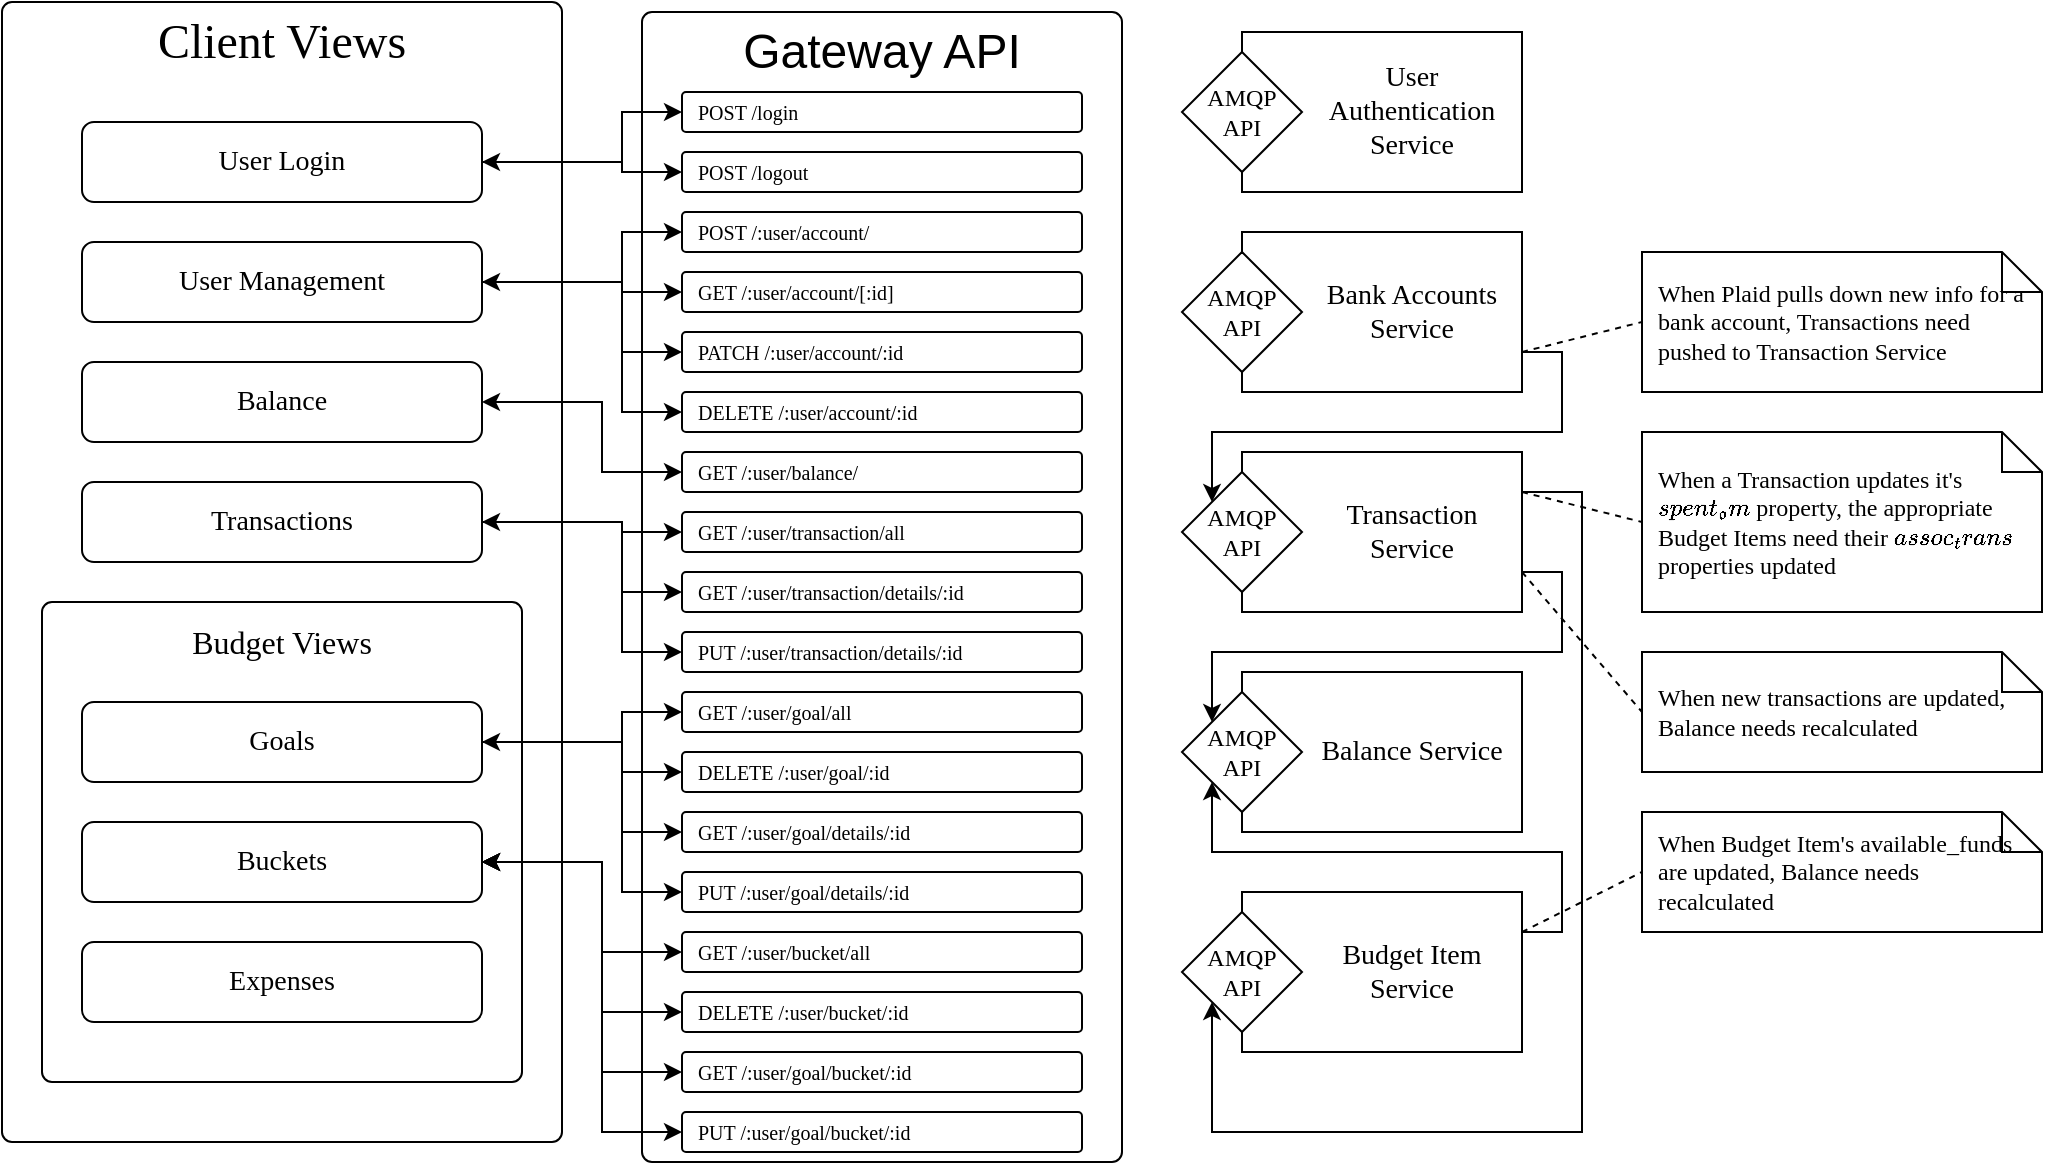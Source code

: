<mxfile version="14.2.3" type="github">
  <diagram name="Page-1" id="9f46799a-70d6-7492-0946-bef42562c5a5">
    <mxGraphModel dx="942" dy="672" grid="1" gridSize="10" guides="1" tooltips="1" connect="1" arrows="1" fold="1" page="1" pageScale="1" pageWidth="1100" pageHeight="850" background="#ffffff" math="0" shadow="0">
      <root>
        <mxCell id="0" />
        <mxCell id="1" parent="0" />
        <mxCell id="WWAp1A02eeEXavUCdxNv-20" value="" style="group;fontFamily=Verdana;" parent="1" vertex="1" connectable="0">
          <mxGeometry x="630" y="130" width="170" height="80" as="geometry" />
        </mxCell>
        <mxCell id="WWAp1A02eeEXavUCdxNv-17" value="" style="html=1;dashed=0;whitespace=wrap;whiteSpace=wrap;fontFamily=Verdana;" parent="WWAp1A02eeEXavUCdxNv-20" vertex="1">
          <mxGeometry x="30" width="140" height="80" as="geometry" />
        </mxCell>
        <mxCell id="WWAp1A02eeEXavUCdxNv-18" value="&lt;div&gt;AMQP &lt;br&gt;&lt;/div&gt;&lt;div&gt;API&lt;/div&gt;" style="shape=rhombus;html=1;dashed=0;whitespace=wrap;perimeter=rhombusPerimeter;whiteSpace=wrap;fontSize=12;fontFamily=Verdana;" parent="WWAp1A02eeEXavUCdxNv-20" vertex="1">
          <mxGeometry y="10" width="60" height="60" as="geometry" />
        </mxCell>
        <mxCell id="WWAp1A02eeEXavUCdxNv-19" value="User Authentication Service" style="text;html=1;strokeColor=none;fillColor=none;align=center;verticalAlign=middle;whiteSpace=wrap;rounded=0;dashed=1;fontSize=14;fontFamily=Verdana;" parent="WWAp1A02eeEXavUCdxNv-20" vertex="1">
          <mxGeometry x="60" width="110" height="80" as="geometry" />
        </mxCell>
        <mxCell id="WWAp1A02eeEXavUCdxNv-25" value="" style="group;fontFamily=Verdana;" parent="1" vertex="1" connectable="0">
          <mxGeometry x="630" y="230" width="170" height="80" as="geometry" />
        </mxCell>
        <mxCell id="WWAp1A02eeEXavUCdxNv-26" value="" style="html=1;dashed=0;whitespace=wrap;whiteSpace=wrap;fontFamily=Verdana;" parent="WWAp1A02eeEXavUCdxNv-25" vertex="1">
          <mxGeometry x="30" width="140" height="80" as="geometry" />
        </mxCell>
        <mxCell id="WWAp1A02eeEXavUCdxNv-27" value="&lt;div&gt;AMQP &lt;br&gt;&lt;/div&gt;&lt;div&gt;API&lt;/div&gt;" style="shape=rhombus;html=1;dashed=0;whitespace=wrap;perimeter=rhombusPerimeter;whiteSpace=wrap;fontSize=12;fontFamily=Verdana;" parent="WWAp1A02eeEXavUCdxNv-25" vertex="1">
          <mxGeometry y="10" width="60" height="60" as="geometry" />
        </mxCell>
        <mxCell id="WWAp1A02eeEXavUCdxNv-28" value="Bank Accounts Service" style="text;html=1;strokeColor=none;fillColor=none;align=center;verticalAlign=middle;whiteSpace=wrap;rounded=0;dashed=1;fontSize=14;fontFamily=Verdana;" parent="WWAp1A02eeEXavUCdxNv-25" vertex="1">
          <mxGeometry x="60" width="110" height="80" as="geometry" />
        </mxCell>
        <mxCell id="WWAp1A02eeEXavUCdxNv-29" value="" style="group;fontFamily=Verdana;" parent="1" vertex="1" connectable="0">
          <mxGeometry x="630" y="340" width="170" height="190" as="geometry" />
        </mxCell>
        <mxCell id="WWAp1A02eeEXavUCdxNv-30" value="" style="html=1;dashed=0;whitespace=wrap;whiteSpace=wrap;fontFamily=Verdana;" parent="WWAp1A02eeEXavUCdxNv-29" vertex="1">
          <mxGeometry x="30" width="140" height="80" as="geometry" />
        </mxCell>
        <mxCell id="WWAp1A02eeEXavUCdxNv-31" value="&lt;div&gt;AMQP &lt;br&gt;&lt;/div&gt;&lt;div&gt;API&lt;/div&gt;" style="shape=rhombus;html=1;dashed=0;whitespace=wrap;perimeter=rhombusPerimeter;whiteSpace=wrap;fontSize=12;fontFamily=Verdana;" parent="WWAp1A02eeEXavUCdxNv-29" vertex="1">
          <mxGeometry y="10" width="60" height="60" as="geometry" />
        </mxCell>
        <mxCell id="WWAp1A02eeEXavUCdxNv-32" value="Transaction Service" style="text;html=1;strokeColor=none;fillColor=none;align=center;verticalAlign=middle;whiteSpace=wrap;rounded=0;dashed=1;fontSize=14;fontFamily=Verdana;" parent="WWAp1A02eeEXavUCdxNv-29" vertex="1">
          <mxGeometry x="60" width="110" height="80" as="geometry" />
        </mxCell>
        <mxCell id="-1fxc4yib7ofRESS5T0K-24" value="Balance Service" style="text;html=1;strokeColor=none;fillColor=none;align=center;verticalAlign=middle;whiteSpace=wrap;rounded=0;dashed=1;fontSize=14;fontFamily=Verdana;" vertex="1" parent="WWAp1A02eeEXavUCdxNv-29">
          <mxGeometry x="60" y="110" width="110" height="80" as="geometry" />
        </mxCell>
        <mxCell id="ln_ZyMrxEjAvicW-0nf5-8" value="" style="group;fontFamily=Verdana;" parent="1" vertex="1" connectable="0">
          <mxGeometry x="630" y="560" width="170" height="80" as="geometry" />
        </mxCell>
        <mxCell id="ln_ZyMrxEjAvicW-0nf5-9" value="" style="html=1;dashed=0;whitespace=wrap;whiteSpace=wrap;fontFamily=Verdana;" parent="ln_ZyMrxEjAvicW-0nf5-8" vertex="1">
          <mxGeometry x="30" width="140" height="80" as="geometry" />
        </mxCell>
        <mxCell id="ln_ZyMrxEjAvicW-0nf5-10" value="&lt;div&gt;AMQP &lt;br&gt;&lt;/div&gt;&lt;div&gt;API&lt;/div&gt;" style="shape=rhombus;html=1;dashed=0;whitespace=wrap;perimeter=rhombusPerimeter;whiteSpace=wrap;fontSize=12;fontFamily=Verdana;" parent="ln_ZyMrxEjAvicW-0nf5-8" vertex="1">
          <mxGeometry y="10" width="60" height="60" as="geometry" />
        </mxCell>
        <mxCell id="ln_ZyMrxEjAvicW-0nf5-11" value="Budget Item Service" style="text;html=1;strokeColor=none;fillColor=none;align=center;verticalAlign=middle;whiteSpace=wrap;rounded=0;dashed=1;fontSize=14;fontFamily=Verdana;" parent="ln_ZyMrxEjAvicW-0nf5-8" vertex="1">
          <mxGeometry x="60" width="110" height="80" as="geometry" />
        </mxCell>
        <mxCell id="ln_ZyMrxEjAvicW-0nf5-20" value="" style="group;fontFamily=Verdana;" parent="1" vertex="1" connectable="0">
          <mxGeometry x="630" y="450" width="170" height="80" as="geometry" />
        </mxCell>
        <mxCell id="ln_ZyMrxEjAvicW-0nf5-21" value="" style="html=1;dashed=0;whitespace=wrap;whiteSpace=wrap;fontFamily=Verdana;" parent="ln_ZyMrxEjAvicW-0nf5-20" vertex="1">
          <mxGeometry x="30" width="140" height="80" as="geometry" />
        </mxCell>
        <mxCell id="ln_ZyMrxEjAvicW-0nf5-22" value="&lt;div&gt;AMQP &lt;br&gt;&lt;/div&gt;&lt;div&gt;API&lt;/div&gt;" style="shape=rhombus;html=1;dashed=0;whitespace=wrap;perimeter=rhombusPerimeter;whiteSpace=wrap;fontSize=12;fontFamily=Verdana;" parent="ln_ZyMrxEjAvicW-0nf5-20" vertex="1">
          <mxGeometry y="10" width="60" height="60" as="geometry" />
        </mxCell>
        <mxCell id="ln_ZyMrxEjAvicW-0nf5-23" value="Balance Service" style="text;html=1;strokeColor=none;fillColor=none;align=center;verticalAlign=middle;whiteSpace=wrap;rounded=0;dashed=1;fontSize=14;fontFamily=Verdana;" parent="ln_ZyMrxEjAvicW-0nf5-20" vertex="1">
          <mxGeometry x="60" width="110" height="80" as="geometry" />
        </mxCell>
        <mxCell id="ln_ZyMrxEjAvicW-0nf5-34" style="edgeStyle=orthogonalEdgeStyle;rounded=0;orthogonalLoop=1;jettySize=auto;html=1;exitX=1;exitY=0.75;exitDx=0;exitDy=0;startArrow=none;startFill=0;entryX=0;entryY=0;entryDx=0;entryDy=0;fontFamily=Verdana;" parent="1" source="WWAp1A02eeEXavUCdxNv-32" target="ln_ZyMrxEjAvicW-0nf5-22" edge="1">
          <mxGeometry relative="1" as="geometry">
            <mxPoint x="870" y="370" as="targetPoint" />
          </mxGeometry>
        </mxCell>
        <mxCell id="ln_ZyMrxEjAvicW-0nf5-35" style="edgeStyle=orthogonalEdgeStyle;rounded=0;orthogonalLoop=1;jettySize=auto;html=1;exitX=1;exitY=0.75;exitDx=0;exitDy=0;entryX=0;entryY=0;entryDx=0;entryDy=0;fontFamily=Verdana;" parent="1" source="WWAp1A02eeEXavUCdxNv-28" target="WWAp1A02eeEXavUCdxNv-31" edge="1">
          <mxGeometry relative="1" as="geometry" />
        </mxCell>
        <mxCell id="ln_ZyMrxEjAvicW-0nf5-33" style="edgeStyle=orthogonalEdgeStyle;rounded=0;orthogonalLoop=1;jettySize=auto;html=1;exitX=1;exitY=0.25;exitDx=0;exitDy=0;entryX=0;entryY=1;entryDx=0;entryDy=0;fontFamily=Verdana;" parent="1" source="ln_ZyMrxEjAvicW-0nf5-11" target="ln_ZyMrxEjAvicW-0nf5-22" edge="1">
          <mxGeometry relative="1" as="geometry">
            <mxPoint x="790" y="590" as="sourcePoint" />
          </mxGeometry>
        </mxCell>
        <mxCell id="FyMcj3_5UNK_IZjX0zsP-1" style="edgeStyle=orthogonalEdgeStyle;rounded=0;orthogonalLoop=1;jettySize=auto;html=1;startArrow=none;startFill=0;entryX=0;entryY=1;entryDx=0;entryDy=0;exitX=1;exitY=0.25;exitDx=0;exitDy=0;fontFamily=Verdana;" parent="1" source="WWAp1A02eeEXavUCdxNv-32" target="ln_ZyMrxEjAvicW-0nf5-10" edge="1">
          <mxGeometry relative="1" as="geometry">
            <mxPoint x="860" y="640" as="targetPoint" />
            <Array as="points">
              <mxPoint x="830" y="360" />
              <mxPoint x="830" y="680" />
              <mxPoint x="645" y="680" />
            </Array>
          </mxGeometry>
        </mxCell>
        <mxCell id="-1fxc4yib7ofRESS5T0K-5" value="" style="endArrow=none;dashed=1;html=1;entryX=0;entryY=0.5;entryDx=0;entryDy=0;entryPerimeter=0;exitX=1;exitY=0.75;exitDx=0;exitDy=0;fontFamily=Verdana;" edge="1" parent="1" source="WWAp1A02eeEXavUCdxNv-28" target="-1fxc4yib7ofRESS5T0K-1">
          <mxGeometry width="50" height="50" relative="1" as="geometry">
            <mxPoint x="870" y="480" as="sourcePoint" />
            <mxPoint x="980" y="400" as="targetPoint" />
          </mxGeometry>
        </mxCell>
        <mxCell id="-1fxc4yib7ofRESS5T0K-7" value="" style="endArrow=none;dashed=1;html=1;entryX=0;entryY=0.5;entryDx=0;entryDy=0;entryPerimeter=0;exitX=1;exitY=0.25;exitDx=0;exitDy=0;fontFamily=Verdana;" edge="1" parent="1" source="WWAp1A02eeEXavUCdxNv-32" target="-1fxc4yib7ofRESS5T0K-6">
          <mxGeometry width="50" height="50" relative="1" as="geometry">
            <mxPoint x="800" y="540" as="sourcePoint" />
            <mxPoint x="910" y="460" as="targetPoint" />
          </mxGeometry>
        </mxCell>
        <mxCell id="-1fxc4yib7ofRESS5T0K-1" value="When Plaid pulls down new info for a bank account, Transactions need pushed to Transaction Service" style="shape=note;size=20;whiteSpace=wrap;html=1;spacing=8;align=left;fontFamily=Verdana;" vertex="1" parent="1">
          <mxGeometry x="860" y="240" width="200" height="70" as="geometry" />
        </mxCell>
        <mxCell id="-1fxc4yib7ofRESS5T0K-6" value="When a Transaction updates it&#39;s `spent_from` property, the appropriate Budget Items need their `assoc_trans` properties updated" style="shape=note;size=20;whiteSpace=wrap;html=1;spacing=8;align=left;fontFamily=Verdana;" vertex="1" parent="1">
          <mxGeometry x="860" y="330" width="200" height="90" as="geometry" />
        </mxCell>
        <mxCell id="-1fxc4yib7ofRESS5T0K-9" value="" style="endArrow=none;dashed=1;html=1;entryX=0;entryY=0.5;entryDx=0;entryDy=0;entryPerimeter=0;exitX=1;exitY=0.75;exitDx=0;exitDy=0;fontFamily=Verdana;" edge="1" parent="1" target="-1fxc4yib7ofRESS5T0K-10" source="WWAp1A02eeEXavUCdxNv-32">
          <mxGeometry width="50" height="50" relative="1" as="geometry">
            <mxPoint x="790" y="465" as="sourcePoint" />
            <mxPoint x="910" y="565" as="targetPoint" />
          </mxGeometry>
        </mxCell>
        <mxCell id="-1fxc4yib7ofRESS5T0K-10" value="When new transactions are updated, Balance needs recalculated" style="shape=note;size=20;whiteSpace=wrap;html=1;spacing=8;align=left;fontFamily=Verdana;" vertex="1" parent="1">
          <mxGeometry x="860" y="440" width="200" height="60" as="geometry" />
        </mxCell>
        <mxCell id="-1fxc4yib7ofRESS5T0K-11" value="" style="endArrow=none;dashed=1;html=1;entryX=0;entryY=0.5;entryDx=0;entryDy=0;entryPerimeter=0;exitX=1;exitY=0.25;exitDx=0;exitDy=0;fontFamily=Verdana;" edge="1" parent="1" target="-1fxc4yib7ofRESS5T0K-12" source="ln_ZyMrxEjAvicW-0nf5-11">
          <mxGeometry width="50" height="50" relative="1" as="geometry">
            <mxPoint x="793" y="488" as="sourcePoint" />
            <mxPoint x="910" y="645" as="targetPoint" />
          </mxGeometry>
        </mxCell>
        <mxCell id="-1fxc4yib7ofRESS5T0K-12" value="When Budget Item&#39;s available_funds are updated, Balance needs recalculated" style="shape=note;size=20;whiteSpace=wrap;html=1;spacing=8;align=left;fontFamily=Verdana;" vertex="1" parent="1">
          <mxGeometry x="860" y="520" width="200" height="60" as="geometry" />
        </mxCell>
        <mxCell id="-1fxc4yib7ofRESS5T0K-19" value="" style="rounded=1;absoluteArcSize=1;html=1;arcSize=10;align=left;" vertex="1" parent="1">
          <mxGeometry x="40" y="115" width="280" height="570" as="geometry" />
        </mxCell>
        <mxCell id="-1fxc4yib7ofRESS5T0K-37" value="" style="rounded=1;absoluteArcSize=1;html=1;arcSize=10;whiteSpace=wrap;points=[];strokeColor=inherit;fillColor=inherit;" vertex="1" parent="-1fxc4yib7ofRESS5T0K-19">
          <mxGeometry x="20" y="300" width="240" height="240" as="geometry" />
        </mxCell>
        <mxCell id="-1fxc4yib7ofRESS5T0K-20" value="Client Views" style="html=1;shape=mxgraph.er.anchor;whiteSpace=wrap;fontFamily=Verdana;fontSize=24;" vertex="1" parent="-1fxc4yib7ofRESS5T0K-19">
          <mxGeometry width="280" height="40" as="geometry" />
        </mxCell>
        <mxCell id="-1fxc4yib7ofRESS5T0K-22" value="User Login" style="whiteSpace=wrap;html=1;align=center;rounded=1;fontFamily=Verdana;fontSize=14;" vertex="1" parent="-1fxc4yib7ofRESS5T0K-19">
          <mxGeometry x="40" y="60" width="200" height="40" as="geometry" />
        </mxCell>
        <mxCell id="-1fxc4yib7ofRESS5T0K-25" value="&lt;div&gt;User Management&lt;/div&gt;" style="whiteSpace=wrap;html=1;align=center;rounded=1;fontFamily=Verdana;fontSize=14;" vertex="1" parent="-1fxc4yib7ofRESS5T0K-19">
          <mxGeometry x="40" y="120" width="200" height="40" as="geometry" />
        </mxCell>
        <mxCell id="-1fxc4yib7ofRESS5T0K-26" value="Balance" style="whiteSpace=wrap;html=1;align=center;rounded=1;fontFamily=Verdana;fontSize=14;" vertex="1" parent="-1fxc4yib7ofRESS5T0K-19">
          <mxGeometry x="40" y="180" width="200" height="40" as="geometry" />
        </mxCell>
        <mxCell id="-1fxc4yib7ofRESS5T0K-27" value="Transactions" style="whiteSpace=wrap;html=1;align=center;rounded=1;fontFamily=Verdana;fontSize=14;" vertex="1" parent="-1fxc4yib7ofRESS5T0K-19">
          <mxGeometry x="40" y="240" width="200" height="40" as="geometry" />
        </mxCell>
        <mxCell id="-1fxc4yib7ofRESS5T0K-38" value="Budget Views" style="text;html=1;strokeColor=none;fillColor=none;align=center;verticalAlign=middle;whiteSpace=wrap;rounded=0;fontFamily=Verdana;fontSize=16;" vertex="1" parent="-1fxc4yib7ofRESS5T0K-19">
          <mxGeometry x="20" y="300" width="240" height="40" as="geometry" />
        </mxCell>
        <mxCell id="-1fxc4yib7ofRESS5T0K-28" value="Goals" style="whiteSpace=wrap;html=1;align=center;rounded=1;fontFamily=Verdana;fontSize=14;" vertex="1" parent="-1fxc4yib7ofRESS5T0K-19">
          <mxGeometry x="40" y="350" width="200" height="40" as="geometry" />
        </mxCell>
        <mxCell id="-1fxc4yib7ofRESS5T0K-29" value="Buckets" style="whiteSpace=wrap;html=1;align=center;rounded=1;fontFamily=Verdana;fontSize=14;" vertex="1" parent="-1fxc4yib7ofRESS5T0K-19">
          <mxGeometry x="40" y="410" width="200" height="40" as="geometry" />
        </mxCell>
        <mxCell id="-1fxc4yib7ofRESS5T0K-30" value="Expenses" style="whiteSpace=wrap;html=1;align=center;rounded=1;fontFamily=Verdana;fontSize=14;" vertex="1" parent="-1fxc4yib7ofRESS5T0K-19">
          <mxGeometry x="40" y="470" width="200" height="40" as="geometry" />
        </mxCell>
        <mxCell id="-1fxc4yib7ofRESS5T0K-52" value="" style="rounded=1;absoluteArcSize=1;html=1;arcSize=10;strokeColor=#000000;fontFamily=Verdana;fontSize=16;align=left;" vertex="1" parent="1">
          <mxGeometry x="360" y="120" width="240" height="575" as="geometry" />
        </mxCell>
        <mxCell id="-1fxc4yib7ofRESS5T0K-53" value="&lt;font style=&quot;font-size: 24px&quot;&gt;Gateway API&lt;br&gt;&lt;/font&gt;" style="html=1;shape=mxgraph.er.anchor;whiteSpace=wrap;" vertex="1" parent="-1fxc4yib7ofRESS5T0K-52">
          <mxGeometry width="240" height="40" as="geometry" />
        </mxCell>
        <mxCell id="-1fxc4yib7ofRESS5T0K-60" value="&lt;div&gt;POST /login&lt;/div&gt;" style="rounded=1;arcSize=10;whiteSpace=wrap;html=1;align=left;strokeColor=#000000;fontFamily=Verdana;fontSize=10;spacing=8;" vertex="1" parent="-1fxc4yib7ofRESS5T0K-52">
          <mxGeometry x="20" y="40" width="200" height="20" as="geometry" />
        </mxCell>
        <mxCell id="-1fxc4yib7ofRESS5T0K-61" value="&lt;div&gt;POST /logout&lt;/div&gt;" style="rounded=1;arcSize=10;whiteSpace=wrap;html=1;align=left;strokeColor=#000000;fontFamily=Verdana;fontSize=10;spacing=8;" vertex="1" parent="-1fxc4yib7ofRESS5T0K-52">
          <mxGeometry x="20" y="70" width="200" height="20" as="geometry" />
        </mxCell>
        <mxCell id="-1fxc4yib7ofRESS5T0K-66" value="&lt;div&gt;POST /:user/account/&lt;/div&gt;" style="rounded=1;arcSize=10;whiteSpace=wrap;html=1;align=left;strokeColor=#000000;fontFamily=Verdana;fontSize=10;spacing=8;" vertex="1" parent="-1fxc4yib7ofRESS5T0K-52">
          <mxGeometry x="20" y="100" width="200" height="20" as="geometry" />
        </mxCell>
        <mxCell id="-1fxc4yib7ofRESS5T0K-67" value="&lt;div&gt;PATCH /:user/account/:id&lt;/div&gt;" style="rounded=1;arcSize=10;whiteSpace=wrap;html=1;align=left;strokeColor=#000000;fontFamily=Verdana;fontSize=10;spacing=8;" vertex="1" parent="-1fxc4yib7ofRESS5T0K-52">
          <mxGeometry x="20" y="160" width="200" height="20" as="geometry" />
        </mxCell>
        <mxCell id="-1fxc4yib7ofRESS5T0K-70" value="&lt;div&gt;GET /:user/balance/&lt;/div&gt;" style="rounded=1;arcSize=10;whiteSpace=wrap;html=1;align=left;strokeColor=#000000;fontFamily=Verdana;fontSize=10;spacing=8;" vertex="1" parent="-1fxc4yib7ofRESS5T0K-52">
          <mxGeometry x="20" y="220" width="200" height="20" as="geometry" />
        </mxCell>
        <mxCell id="-1fxc4yib7ofRESS5T0K-71" value="&lt;div&gt;GET /:user/transaction/all&lt;/div&gt;" style="rounded=1;arcSize=10;whiteSpace=wrap;html=1;align=left;strokeColor=#000000;fontFamily=Verdana;fontSize=10;spacing=8;" vertex="1" parent="-1fxc4yib7ofRESS5T0K-52">
          <mxGeometry x="20" y="250" width="200" height="20" as="geometry" />
        </mxCell>
        <mxCell id="-1fxc4yib7ofRESS5T0K-72" value="&lt;div&gt;GET /:user/transaction/details/:id&lt;/div&gt;" style="rounded=1;arcSize=10;whiteSpace=wrap;html=1;align=left;strokeColor=#000000;fontFamily=Verdana;fontSize=10;spacing=8;" vertex="1" parent="-1fxc4yib7ofRESS5T0K-52">
          <mxGeometry x="20" y="280" width="200" height="20" as="geometry" />
        </mxCell>
        <mxCell id="-1fxc4yib7ofRESS5T0K-73" value="&lt;div&gt;PUT /:user/transaction/details/:id&lt;/div&gt;" style="rounded=1;arcSize=10;whiteSpace=wrap;html=1;align=left;strokeColor=#000000;fontFamily=Verdana;fontSize=10;spacing=8;" vertex="1" parent="-1fxc4yib7ofRESS5T0K-52">
          <mxGeometry x="20" y="310" width="200" height="20" as="geometry" />
        </mxCell>
        <mxCell id="-1fxc4yib7ofRESS5T0K-77" value="&lt;div&gt;GET /:user/account/[:id]&lt;/div&gt;" style="rounded=1;arcSize=10;whiteSpace=wrap;html=1;align=left;strokeColor=#000000;fontFamily=Verdana;fontSize=10;spacing=8;" vertex="1" parent="-1fxc4yib7ofRESS5T0K-52">
          <mxGeometry x="20" y="130" width="200" height="20" as="geometry" />
        </mxCell>
        <mxCell id="-1fxc4yib7ofRESS5T0K-80" value="&lt;div&gt;DELETE /:user/account/:id&lt;/div&gt;" style="rounded=1;arcSize=10;whiteSpace=wrap;html=1;align=left;strokeColor=#000000;fontFamily=Verdana;fontSize=10;spacing=8;" vertex="1" parent="-1fxc4yib7ofRESS5T0K-52">
          <mxGeometry x="20" y="190" width="200" height="20" as="geometry" />
        </mxCell>
        <mxCell id="-1fxc4yib7ofRESS5T0K-81" value="&lt;div&gt;GET /:user/goal/all&lt;/div&gt;" style="rounded=1;arcSize=10;whiteSpace=wrap;html=1;align=left;strokeColor=#000000;fontFamily=Verdana;fontSize=10;spacing=8;" vertex="1" parent="-1fxc4yib7ofRESS5T0K-52">
          <mxGeometry x="20" y="340" width="200" height="20" as="geometry" />
        </mxCell>
        <mxCell id="-1fxc4yib7ofRESS5T0K-82" value="&lt;div&gt;GET /:user/goal/details/:id&lt;/div&gt;" style="rounded=1;arcSize=10;whiteSpace=wrap;html=1;align=left;strokeColor=#000000;fontFamily=Verdana;fontSize=10;spacing=8;" vertex="1" parent="-1fxc4yib7ofRESS5T0K-52">
          <mxGeometry x="20" y="400" width="200" height="20" as="geometry" />
        </mxCell>
        <mxCell id="-1fxc4yib7ofRESS5T0K-83" value="&lt;div&gt;PUT /:user/goal/details/:id&lt;/div&gt;" style="rounded=1;arcSize=10;whiteSpace=wrap;html=1;align=left;strokeColor=#000000;fontFamily=Verdana;fontSize=10;spacing=8;" vertex="1" parent="-1fxc4yib7ofRESS5T0K-52">
          <mxGeometry x="20" y="430" width="200" height="20" as="geometry" />
        </mxCell>
        <mxCell id="-1fxc4yib7ofRESS5T0K-84" value="&lt;div&gt;DELETE /:user/goal/:id&lt;/div&gt;" style="rounded=1;arcSize=10;whiteSpace=wrap;html=1;align=left;strokeColor=#000000;fontFamily=Verdana;fontSize=10;spacing=8;" vertex="1" parent="-1fxc4yib7ofRESS5T0K-52">
          <mxGeometry x="20" y="370" width="200" height="20" as="geometry" />
        </mxCell>
        <mxCell id="-1fxc4yib7ofRESS5T0K-105" value="&lt;div&gt;PUT /:user/goal/bucket/:id&lt;/div&gt;" style="rounded=1;arcSize=10;whiteSpace=wrap;html=1;align=left;strokeColor=#000000;fontFamily=Verdana;fontSize=10;spacing=8;" vertex="1" parent="-1fxc4yib7ofRESS5T0K-52">
          <mxGeometry x="20" y="550" width="200" height="20" as="geometry" />
        </mxCell>
        <mxCell id="-1fxc4yib7ofRESS5T0K-106" value="&lt;div&gt;GET /:user/goal/bucket/:id&lt;/div&gt;" style="rounded=1;arcSize=10;whiteSpace=wrap;html=1;align=left;strokeColor=#000000;fontFamily=Verdana;fontSize=10;spacing=8;" vertex="1" parent="-1fxc4yib7ofRESS5T0K-52">
          <mxGeometry x="20" y="520" width="200" height="20" as="geometry" />
        </mxCell>
        <mxCell id="-1fxc4yib7ofRESS5T0K-107" value="&lt;div&gt;DELETE /:user/bucket/:id&lt;/div&gt;" style="rounded=1;arcSize=10;whiteSpace=wrap;html=1;align=left;strokeColor=#000000;fontFamily=Verdana;fontSize=10;spacing=8;" vertex="1" parent="-1fxc4yib7ofRESS5T0K-52">
          <mxGeometry x="20" y="490" width="200" height="20" as="geometry" />
        </mxCell>
        <mxCell id="-1fxc4yib7ofRESS5T0K-108" value="&lt;div&gt;GET /:user/bucket/all&lt;/div&gt;" style="rounded=1;arcSize=10;whiteSpace=wrap;html=1;align=left;strokeColor=#000000;fontFamily=Verdana;fontSize=10;spacing=8;" vertex="1" parent="-1fxc4yib7ofRESS5T0K-52">
          <mxGeometry x="20" y="460" width="200" height="20" as="geometry" />
        </mxCell>
        <mxCell id="-1fxc4yib7ofRESS5T0K-90" style="edgeStyle=elbowEdgeStyle;rounded=0;orthogonalLoop=1;jettySize=auto;html=1;exitX=1;exitY=0.5;exitDx=0;exitDy=0;entryX=0;entryY=0.5;entryDx=0;entryDy=0;fontFamily=Verdana;fontSize=10;" edge="1" parent="1" source="-1fxc4yib7ofRESS5T0K-25" target="-1fxc4yib7ofRESS5T0K-66">
          <mxGeometry relative="1" as="geometry">
            <Array as="points">
              <mxPoint x="350" y="240" />
            </Array>
          </mxGeometry>
        </mxCell>
        <mxCell id="-1fxc4yib7ofRESS5T0K-91" style="edgeStyle=elbowEdgeStyle;rounded=0;orthogonalLoop=1;jettySize=auto;html=1;exitX=1;exitY=0.5;exitDx=0;exitDy=0;entryX=0;entryY=0.5;entryDx=0;entryDy=0;fontFamily=Verdana;fontSize=10;" edge="1" parent="1" source="-1fxc4yib7ofRESS5T0K-22" target="-1fxc4yib7ofRESS5T0K-60">
          <mxGeometry relative="1" as="geometry">
            <Array as="points">
              <mxPoint x="350" y="180" />
            </Array>
          </mxGeometry>
        </mxCell>
        <mxCell id="-1fxc4yib7ofRESS5T0K-92" style="edgeStyle=elbowEdgeStyle;rounded=0;orthogonalLoop=1;jettySize=auto;html=1;exitX=1;exitY=0.5;exitDx=0;exitDy=0;entryX=0;entryY=0.5;entryDx=0;entryDy=0;fontFamily=Verdana;fontSize=10;startArrow=classic;startFill=1;" edge="1" parent="1" source="-1fxc4yib7ofRESS5T0K-22" target="-1fxc4yib7ofRESS5T0K-61">
          <mxGeometry relative="1" as="geometry">
            <Array as="points">
              <mxPoint x="350" y="195" />
            </Array>
          </mxGeometry>
        </mxCell>
        <mxCell id="-1fxc4yib7ofRESS5T0K-93" style="edgeStyle=elbowEdgeStyle;rounded=0;orthogonalLoop=1;jettySize=auto;html=1;exitX=1;exitY=0.5;exitDx=0;exitDy=0;entryX=0;entryY=0.5;entryDx=0;entryDy=0;fontFamily=Verdana;fontSize=10;" edge="1" parent="1" source="-1fxc4yib7ofRESS5T0K-25" target="-1fxc4yib7ofRESS5T0K-77">
          <mxGeometry relative="1" as="geometry">
            <Array as="points">
              <mxPoint x="350" y="255" />
            </Array>
          </mxGeometry>
        </mxCell>
        <mxCell id="-1fxc4yib7ofRESS5T0K-94" style="edgeStyle=elbowEdgeStyle;rounded=0;orthogonalLoop=1;jettySize=auto;html=1;exitX=1;exitY=0.5;exitDx=0;exitDy=0;entryX=0;entryY=0.5;entryDx=0;entryDy=0;fontFamily=Verdana;fontSize=10;" edge="1" parent="1" source="-1fxc4yib7ofRESS5T0K-25" target="-1fxc4yib7ofRESS5T0K-67">
          <mxGeometry relative="1" as="geometry">
            <Array as="points">
              <mxPoint x="350" y="270" />
            </Array>
          </mxGeometry>
        </mxCell>
        <mxCell id="-1fxc4yib7ofRESS5T0K-95" style="edgeStyle=elbowEdgeStyle;rounded=0;orthogonalLoop=1;jettySize=auto;html=1;exitX=1;exitY=0.5;exitDx=0;exitDy=0;entryX=0;entryY=0.5;entryDx=0;entryDy=0;fontFamily=Verdana;fontSize=10;startArrow=classic;startFill=1;" edge="1" parent="1" source="-1fxc4yib7ofRESS5T0K-25" target="-1fxc4yib7ofRESS5T0K-80">
          <mxGeometry relative="1" as="geometry">
            <Array as="points">
              <mxPoint x="350" y="270" />
            </Array>
          </mxGeometry>
        </mxCell>
        <mxCell id="-1fxc4yib7ofRESS5T0K-96" style="edgeStyle=elbowEdgeStyle;rounded=0;orthogonalLoop=1;jettySize=auto;html=1;exitX=1;exitY=0.5;exitDx=0;exitDy=0;entryX=0;entryY=0.5;entryDx=0;entryDy=0;fontFamily=Verdana;fontSize=10;startArrow=classic;startFill=1;" edge="1" parent="1" source="-1fxc4yib7ofRESS5T0K-26" target="-1fxc4yib7ofRESS5T0K-70">
          <mxGeometry relative="1" as="geometry">
            <Array as="points">
              <mxPoint x="340" y="330" />
            </Array>
          </mxGeometry>
        </mxCell>
        <mxCell id="-1fxc4yib7ofRESS5T0K-97" style="edgeStyle=elbowEdgeStyle;rounded=0;orthogonalLoop=1;jettySize=auto;html=1;exitX=1;exitY=0.5;exitDx=0;exitDy=0;entryX=0;entryY=0.5;entryDx=0;entryDy=0;fontFamily=Verdana;fontSize=10;" edge="1" parent="1" source="-1fxc4yib7ofRESS5T0K-27" target="-1fxc4yib7ofRESS5T0K-71">
          <mxGeometry relative="1" as="geometry">
            <Array as="points">
              <mxPoint x="350" y="380" />
            </Array>
          </mxGeometry>
        </mxCell>
        <mxCell id="-1fxc4yib7ofRESS5T0K-98" style="edgeStyle=elbowEdgeStyle;rounded=0;orthogonalLoop=1;jettySize=auto;html=1;exitX=1;exitY=0.5;exitDx=0;exitDy=0;entryX=0;entryY=0.5;entryDx=0;entryDy=0;fontFamily=Verdana;fontSize=10;" edge="1" parent="1" source="-1fxc4yib7ofRESS5T0K-27" target="-1fxc4yib7ofRESS5T0K-72">
          <mxGeometry relative="1" as="geometry">
            <Array as="points">
              <mxPoint x="350" y="390" />
            </Array>
          </mxGeometry>
        </mxCell>
        <mxCell id="-1fxc4yib7ofRESS5T0K-99" style="edgeStyle=elbowEdgeStyle;rounded=0;orthogonalLoop=1;jettySize=auto;html=1;exitX=1;exitY=0.5;exitDx=0;exitDy=0;entryX=0;entryY=0.5;entryDx=0;entryDy=0;fontFamily=Verdana;fontSize=10;startArrow=classic;startFill=1;" edge="1" parent="1" source="-1fxc4yib7ofRESS5T0K-27" target="-1fxc4yib7ofRESS5T0K-73">
          <mxGeometry relative="1" as="geometry">
            <Array as="points">
              <mxPoint x="350" y="400" />
            </Array>
          </mxGeometry>
        </mxCell>
        <mxCell id="-1fxc4yib7ofRESS5T0K-100" style="edgeStyle=elbowEdgeStyle;rounded=0;orthogonalLoop=1;jettySize=auto;html=1;exitX=1;exitY=0.5;exitDx=0;exitDy=0;entryX=0;entryY=0.5;entryDx=0;entryDy=0;fontFamily=Verdana;fontSize=10;" edge="1" parent="1" source="-1fxc4yib7ofRESS5T0K-28" target="-1fxc4yib7ofRESS5T0K-81">
          <mxGeometry relative="1" as="geometry">
            <Array as="points">
              <mxPoint x="350" y="480" />
            </Array>
          </mxGeometry>
        </mxCell>
        <mxCell id="-1fxc4yib7ofRESS5T0K-101" style="edgeStyle=elbowEdgeStyle;rounded=0;orthogonalLoop=1;jettySize=auto;html=1;exitX=1;exitY=0.5;exitDx=0;exitDy=0;entryX=0;entryY=0.5;entryDx=0;entryDy=0;fontFamily=Verdana;fontSize=10;" edge="1" parent="1" source="-1fxc4yib7ofRESS5T0K-28" target="-1fxc4yib7ofRESS5T0K-84">
          <mxGeometry relative="1" as="geometry">
            <Array as="points">
              <mxPoint x="350" y="490" />
            </Array>
          </mxGeometry>
        </mxCell>
        <mxCell id="-1fxc4yib7ofRESS5T0K-102" style="edgeStyle=elbowEdgeStyle;rounded=0;orthogonalLoop=1;jettySize=auto;html=1;exitX=1;exitY=0.5;exitDx=0;exitDy=0;entryX=0;entryY=0.5;entryDx=0;entryDy=0;fontFamily=Verdana;fontSize=10;" edge="1" parent="1" source="-1fxc4yib7ofRESS5T0K-28" target="-1fxc4yib7ofRESS5T0K-82">
          <mxGeometry relative="1" as="geometry">
            <Array as="points">
              <mxPoint x="350" y="490" />
            </Array>
          </mxGeometry>
        </mxCell>
        <mxCell id="-1fxc4yib7ofRESS5T0K-103" style="edgeStyle=elbowEdgeStyle;rounded=0;orthogonalLoop=1;jettySize=auto;html=1;exitX=1;exitY=0.5;exitDx=0;exitDy=0;entryX=0;entryY=0.5;entryDx=0;entryDy=0;fontFamily=Verdana;fontSize=10;startArrow=classic;startFill=1;" edge="1" parent="1" source="-1fxc4yib7ofRESS5T0K-28" target="-1fxc4yib7ofRESS5T0K-83">
          <mxGeometry relative="1" as="geometry">
            <Array as="points">
              <mxPoint x="350" y="490" />
            </Array>
          </mxGeometry>
        </mxCell>
        <mxCell id="-1fxc4yib7ofRESS5T0K-113" style="edgeStyle=elbowEdgeStyle;rounded=0;orthogonalLoop=1;jettySize=auto;html=1;exitX=1;exitY=0.5;exitDx=0;exitDy=0;startArrow=classic;startFill=1;fontFamily=Verdana;fontSize=10;" edge="1" parent="1" source="-1fxc4yib7ofRESS5T0K-29" target="-1fxc4yib7ofRESS5T0K-108">
          <mxGeometry relative="1" as="geometry">
            <Array as="points">
              <mxPoint x="340" y="570" />
            </Array>
          </mxGeometry>
        </mxCell>
        <mxCell id="-1fxc4yib7ofRESS5T0K-114" style="edgeStyle=elbowEdgeStyle;rounded=0;orthogonalLoop=1;jettySize=auto;html=1;exitX=1;exitY=0.5;exitDx=0;exitDy=0;startArrow=classic;startFill=1;fontFamily=Verdana;fontSize=10;" edge="1" parent="1" source="-1fxc4yib7ofRESS5T0K-29" target="-1fxc4yib7ofRESS5T0K-107">
          <mxGeometry relative="1" as="geometry">
            <Array as="points">
              <mxPoint x="340" y="600" />
            </Array>
          </mxGeometry>
        </mxCell>
        <mxCell id="-1fxc4yib7ofRESS5T0K-115" style="edgeStyle=elbowEdgeStyle;rounded=0;orthogonalLoop=1;jettySize=auto;html=1;exitX=1;exitY=0.5;exitDx=0;exitDy=0;startArrow=classic;startFill=1;fontFamily=Verdana;fontSize=10;" edge="1" parent="1" source="-1fxc4yib7ofRESS5T0K-29" target="-1fxc4yib7ofRESS5T0K-106">
          <mxGeometry relative="1" as="geometry">
            <Array as="points">
              <mxPoint x="340" y="610" />
            </Array>
          </mxGeometry>
        </mxCell>
        <mxCell id="-1fxc4yib7ofRESS5T0K-116" style="edgeStyle=elbowEdgeStyle;rounded=0;orthogonalLoop=1;jettySize=auto;html=1;exitX=1;exitY=0.5;exitDx=0;exitDy=0;startArrow=classic;startFill=1;fontFamily=Verdana;fontSize=10;" edge="1" parent="1" source="-1fxc4yib7ofRESS5T0K-29" target="-1fxc4yib7ofRESS5T0K-105">
          <mxGeometry relative="1" as="geometry">
            <Array as="points">
              <mxPoint x="340" y="610" />
            </Array>
          </mxGeometry>
        </mxCell>
      </root>
    </mxGraphModel>
  </diagram>
</mxfile>
